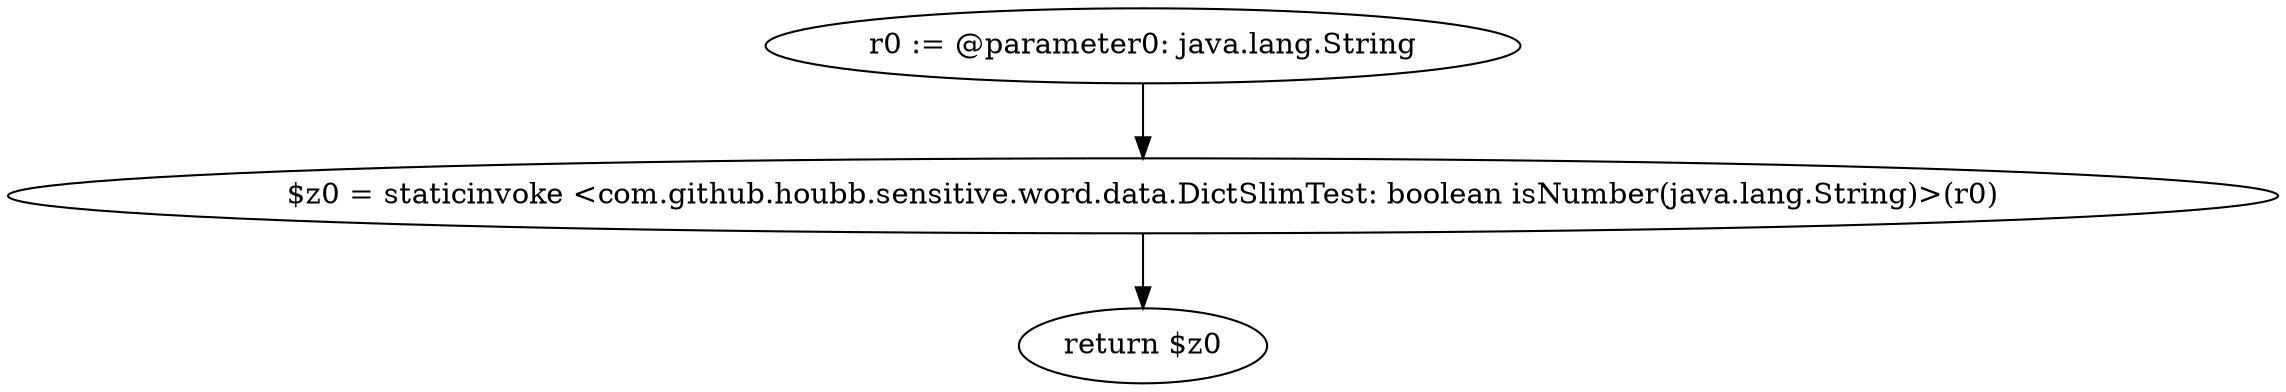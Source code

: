 digraph "unitGraph" {
    "r0 := @parameter0: java.lang.String"
    "$z0 = staticinvoke <com.github.houbb.sensitive.word.data.DictSlimTest: boolean isNumber(java.lang.String)>(r0)"
    "return $z0"
    "r0 := @parameter0: java.lang.String"->"$z0 = staticinvoke <com.github.houbb.sensitive.word.data.DictSlimTest: boolean isNumber(java.lang.String)>(r0)";
    "$z0 = staticinvoke <com.github.houbb.sensitive.word.data.DictSlimTest: boolean isNumber(java.lang.String)>(r0)"->"return $z0";
}

